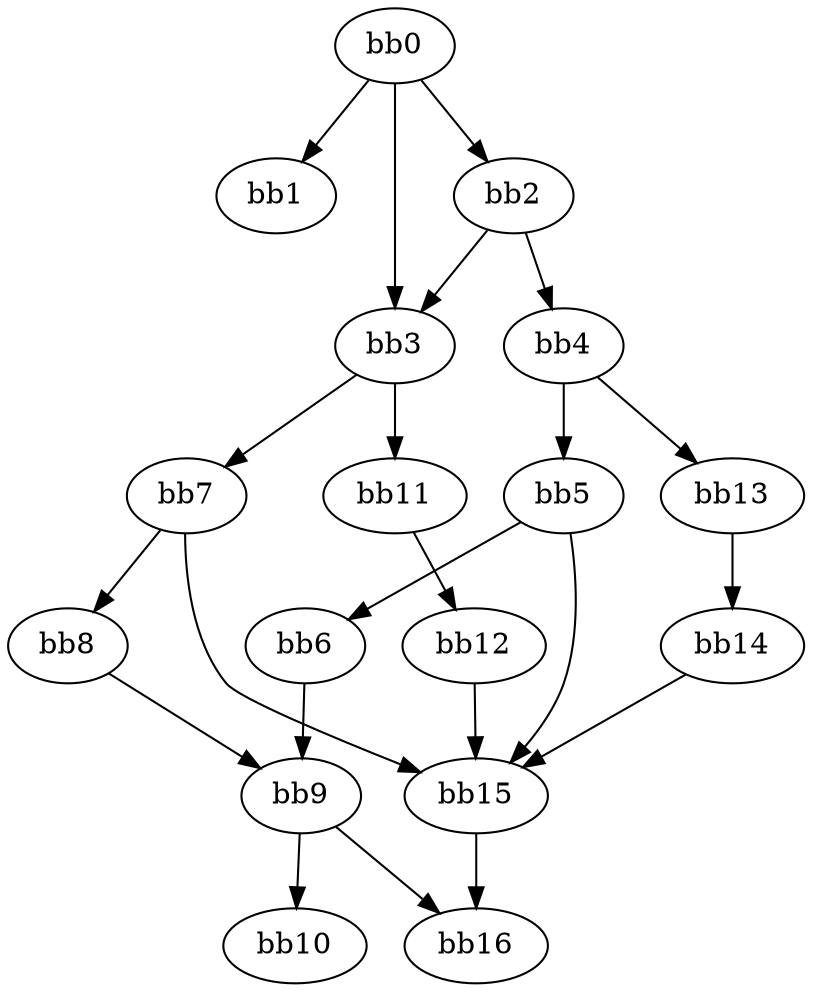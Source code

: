 digraph {
    0 [ label = "bb0\l" ]
    1 [ label = "bb1\l" ]
    2 [ label = "bb2\l" ]
    3 [ label = "bb3\l" ]
    4 [ label = "bb4\l" ]
    5 [ label = "bb5\l" ]
    6 [ label = "bb6\l" ]
    7 [ label = "bb7\l" ]
    8 [ label = "bb8\l" ]
    9 [ label = "bb9\l" ]
    10 [ label = "bb10\l" ]
    11 [ label = "bb11\l" ]
    12 [ label = "bb12\l" ]
    13 [ label = "bb13\l" ]
    14 [ label = "bb14\l" ]
    15 [ label = "bb15\l" ]
    16 [ label = "bb16\l" ]
    0 -> 1 [ ]
    0 -> 2 [ ]
    0 -> 3 [ ]
    2 -> 3 [ ]
    2 -> 4 [ ]
    3 -> 7 [ ]
    3 -> 11 [ ]
    4 -> 5 [ ]
    4 -> 13 [ ]
    5 -> 6 [ ]
    5 -> 15 [ ]
    6 -> 9 [ ]
    7 -> 8 [ ]
    7 -> 15 [ ]
    8 -> 9 [ ]
    9 -> 10 [ ]
    9 -> 16 [ ]
    11 -> 12 [ ]
    12 -> 15 [ ]
    13 -> 14 [ ]
    14 -> 15 [ ]
    15 -> 16 [ ]
}

